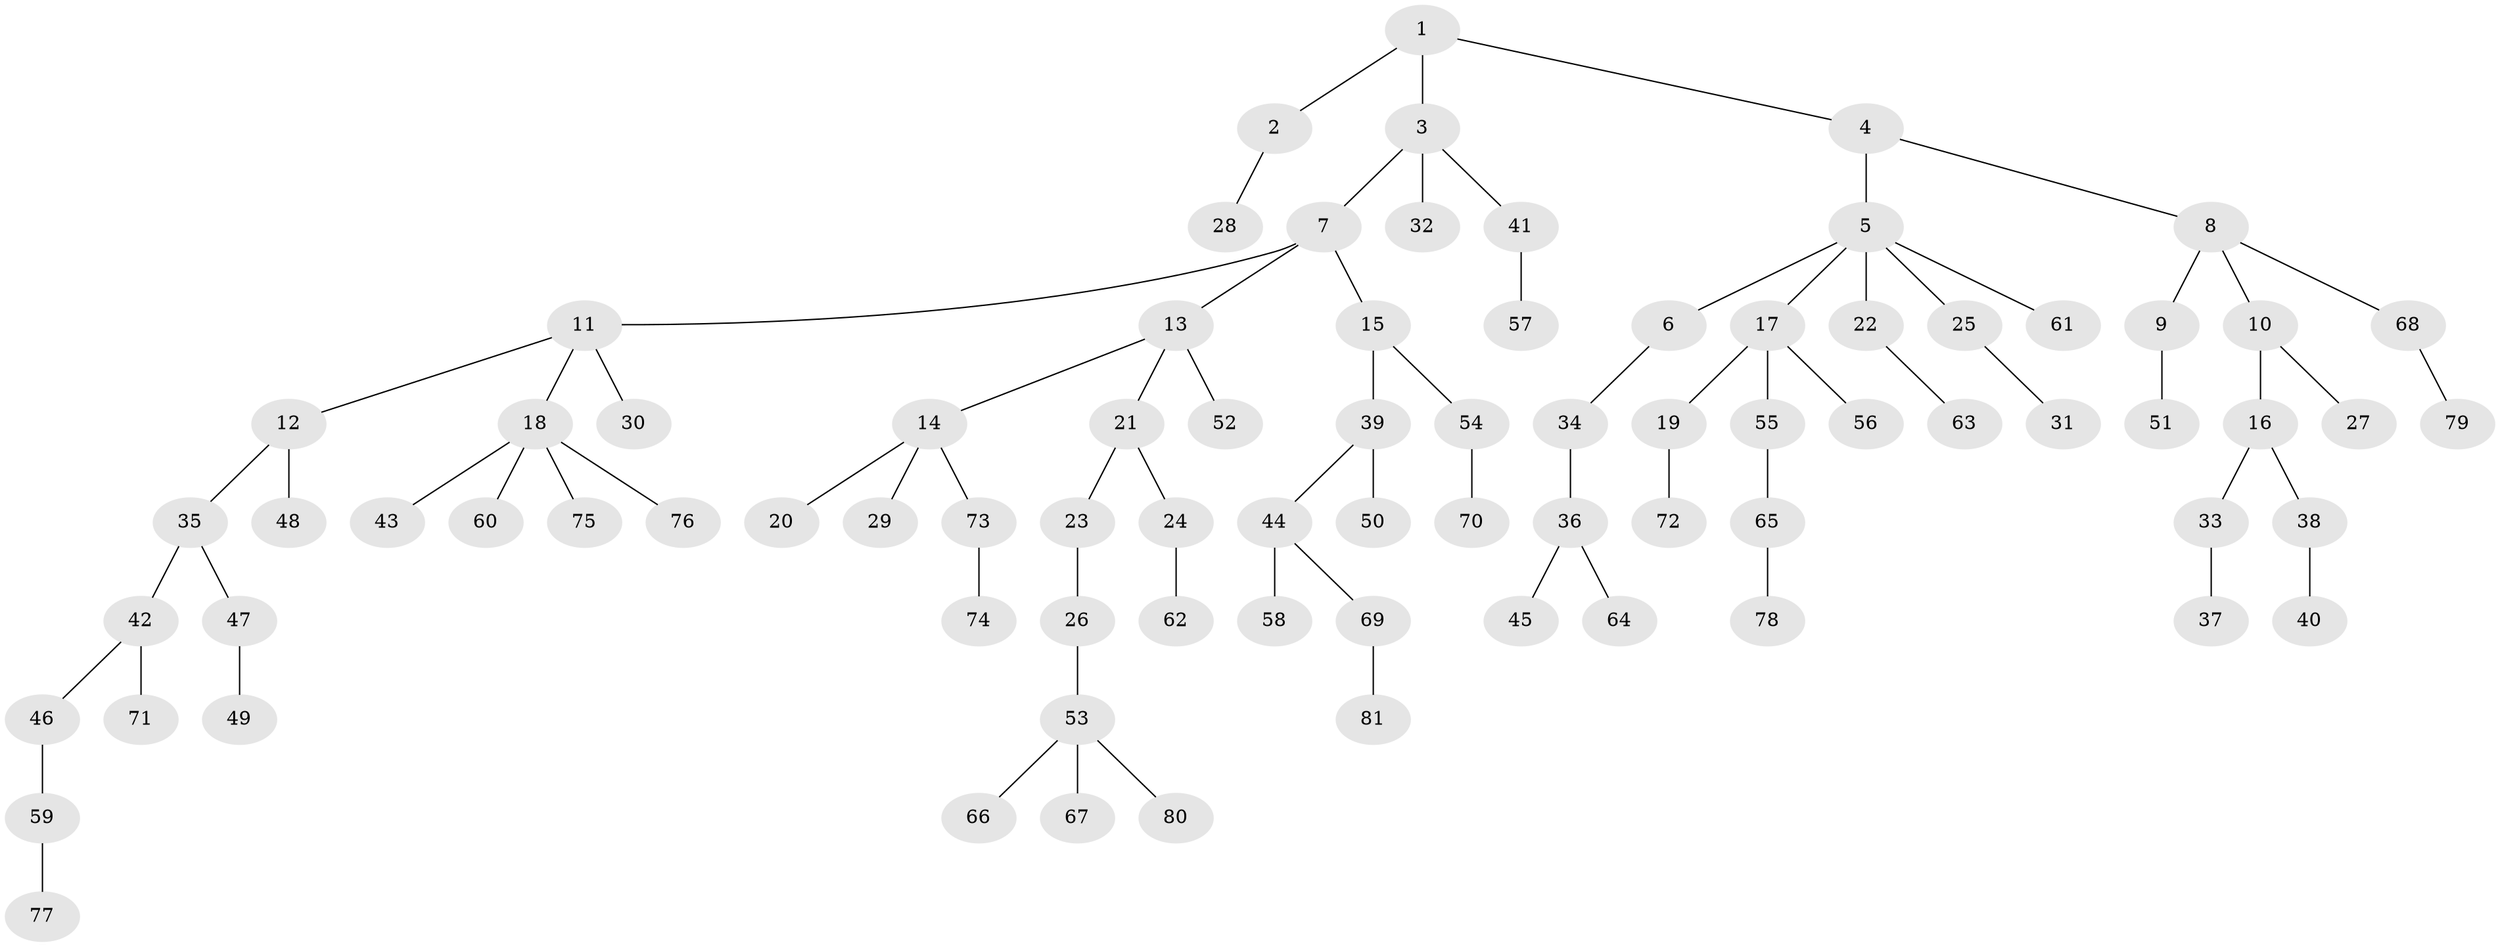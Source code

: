 // coarse degree distribution, {5: 0.0196078431372549, 1: 0.5490196078431373, 3: 0.13725490196078433, 6: 0.0392156862745098, 4: 0.0784313725490196, 2: 0.17647058823529413}
// Generated by graph-tools (version 1.1) at 2025/42/03/06/25 10:42:03]
// undirected, 81 vertices, 80 edges
graph export_dot {
graph [start="1"]
  node [color=gray90,style=filled];
  1;
  2;
  3;
  4;
  5;
  6;
  7;
  8;
  9;
  10;
  11;
  12;
  13;
  14;
  15;
  16;
  17;
  18;
  19;
  20;
  21;
  22;
  23;
  24;
  25;
  26;
  27;
  28;
  29;
  30;
  31;
  32;
  33;
  34;
  35;
  36;
  37;
  38;
  39;
  40;
  41;
  42;
  43;
  44;
  45;
  46;
  47;
  48;
  49;
  50;
  51;
  52;
  53;
  54;
  55;
  56;
  57;
  58;
  59;
  60;
  61;
  62;
  63;
  64;
  65;
  66;
  67;
  68;
  69;
  70;
  71;
  72;
  73;
  74;
  75;
  76;
  77;
  78;
  79;
  80;
  81;
  1 -- 2;
  1 -- 3;
  1 -- 4;
  2 -- 28;
  3 -- 7;
  3 -- 32;
  3 -- 41;
  4 -- 5;
  4 -- 8;
  5 -- 6;
  5 -- 17;
  5 -- 22;
  5 -- 25;
  5 -- 61;
  6 -- 34;
  7 -- 11;
  7 -- 13;
  7 -- 15;
  8 -- 9;
  8 -- 10;
  8 -- 68;
  9 -- 51;
  10 -- 16;
  10 -- 27;
  11 -- 12;
  11 -- 18;
  11 -- 30;
  12 -- 35;
  12 -- 48;
  13 -- 14;
  13 -- 21;
  13 -- 52;
  14 -- 20;
  14 -- 29;
  14 -- 73;
  15 -- 39;
  15 -- 54;
  16 -- 33;
  16 -- 38;
  17 -- 19;
  17 -- 55;
  17 -- 56;
  18 -- 43;
  18 -- 60;
  18 -- 75;
  18 -- 76;
  19 -- 72;
  21 -- 23;
  21 -- 24;
  22 -- 63;
  23 -- 26;
  24 -- 62;
  25 -- 31;
  26 -- 53;
  33 -- 37;
  34 -- 36;
  35 -- 42;
  35 -- 47;
  36 -- 45;
  36 -- 64;
  38 -- 40;
  39 -- 44;
  39 -- 50;
  41 -- 57;
  42 -- 46;
  42 -- 71;
  44 -- 58;
  44 -- 69;
  46 -- 59;
  47 -- 49;
  53 -- 66;
  53 -- 67;
  53 -- 80;
  54 -- 70;
  55 -- 65;
  59 -- 77;
  65 -- 78;
  68 -- 79;
  69 -- 81;
  73 -- 74;
}
